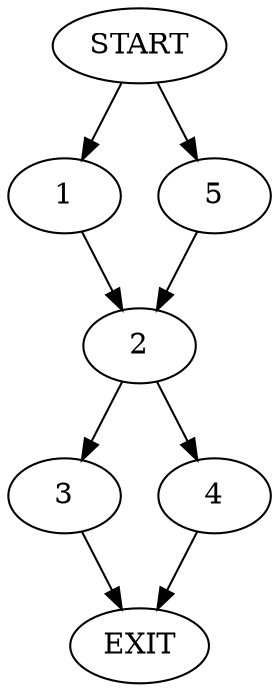 digraph {
0 [label="START"]
6 [label="EXIT"]
0 -> 1
1 -> 2
2 -> 3
2 -> 4
3 -> 6
0 -> 5
5 -> 2
4 -> 6
}
